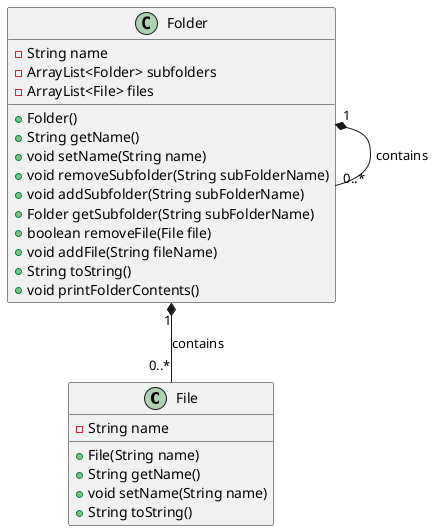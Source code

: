 @startuml
class File {
    - String name

    + File(String name)
    + String getName()
    + void setName(String name)
    + String toString()
}

class Folder {
    - String name
    - ArrayList<Folder> subfolders
    - ArrayList<File> files

    + Folder()
    + String getName()
    + void setName(String name)
    + void removeSubfolder(String subFolderName)
    + void addSubfolder(String subFolderName)
    + Folder getSubfolder(String subFolderName)
    + boolean removeFile(File file)
    + void addFile(String fileName)
    + String toString()
    + void printFolderContents()
}

Folder "1" *-- "0..*" Folder : contains
Folder "1" *-- "0..*" File : contains
@enduml
